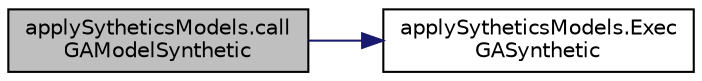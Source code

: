 digraph "applySytheticsModels.callGAModelSynthetic"
{
  edge [fontname="Helvetica",fontsize="10",labelfontname="Helvetica",labelfontsize="10"];
  node [fontname="Helvetica",fontsize="10",shape=record];
  rankdir="LR";
  Node4 [label="applySytheticsModels.call\lGAModelSynthetic",height=0.2,width=0.4,color="black", fillcolor="grey75", style="filled", fontcolor="black"];
  Node4 -> Node5 [color="midnightblue",fontsize="10",style="solid",fontname="Helvetica"];
  Node5 [label="applySytheticsModels.Exec\lGASynthetic",height=0.2,width=0.4,color="black", fillcolor="white", style="filled",URL="$namespaceapply_sythetics_models.html#a2d73b275f7513fce9beb30dc8ff7d806"];
}
